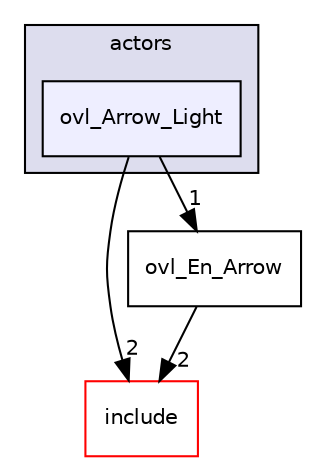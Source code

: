 digraph "src/overlays/actors/ovl_Arrow_Light" {
  compound=true
  node [ fontsize="10", fontname="Helvetica"];
  edge [ labelfontsize="10", labelfontname="Helvetica"];
  subgraph clusterdir_e93473484be31ce7bcb356bd643a22f8 {
    graph [ bgcolor="#ddddee", pencolor="black", label="actors" fontname="Helvetica", fontsize="10", URL="dir_e93473484be31ce7bcb356bd643a22f8.html"]
  dir_4613d9a193d3831e7bbce5b77566ef33 [shape=box, label="ovl_Arrow_Light", style="filled", fillcolor="#eeeeff", pencolor="black", URL="dir_4613d9a193d3831e7bbce5b77566ef33.html"];
  }
  dir_d44c64559bbebec7f509842c48db8b23 [shape=box label="include" fillcolor="white" style="filled" color="red" URL="dir_d44c64559bbebec7f509842c48db8b23.html"];
  dir_542b84499cc62bd1192ca532e550e936 [shape=box label="ovl_En_Arrow" URL="dir_542b84499cc62bd1192ca532e550e936.html"];
  dir_4613d9a193d3831e7bbce5b77566ef33->dir_d44c64559bbebec7f509842c48db8b23 [headlabel="2", labeldistance=1.5 headhref="dir_000015_000000.html"];
  dir_4613d9a193d3831e7bbce5b77566ef33->dir_542b84499cc62bd1192ca532e550e936 [headlabel="1", labeldistance=1.5 headhref="dir_000015_000182.html"];
  dir_542b84499cc62bd1192ca532e550e936->dir_d44c64559bbebec7f509842c48db8b23 [headlabel="2", labeldistance=1.5 headhref="dir_000182_000000.html"];
}
